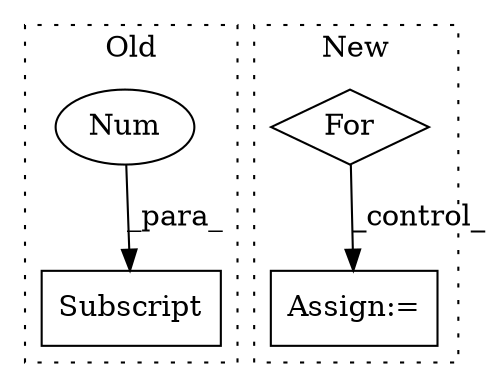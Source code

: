 digraph G {
subgraph cluster0 {
1 [label="Subscript" a="63" s="1813,0" l="27,0" shape="box"];
3 [label="Num" a="76" s="1838" l="1" shape="ellipse"];
label = "Old";
style="dotted";
}
subgraph cluster1 {
2 [label="For" a="107" s="2005,2021" l="4,14" shape="diamond"];
4 [label="Assign:=" a="68" s="2041" l="4" shape="box"];
label = "New";
style="dotted";
}
2 -> 4 [label="_control_"];
3 -> 1 [label="_para_"];
}
